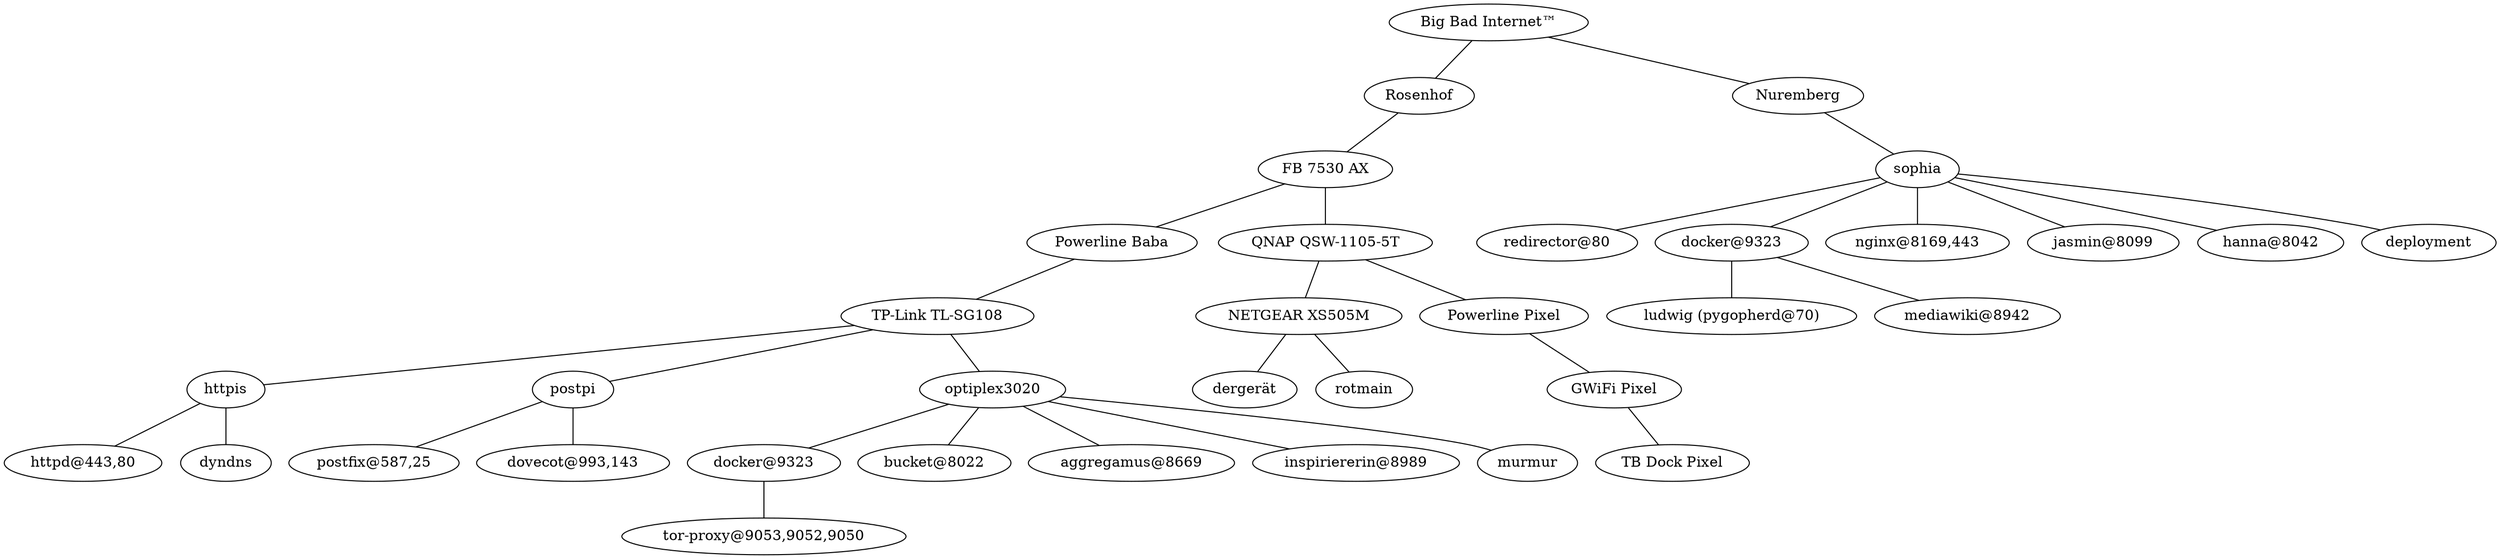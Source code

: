 graph {
  "Big Bad Internet™" -- Rosenhof

  Rosenhof -- "FB 7530 AX"
  "FB 7530 AX" -- "Powerline Baba"
  "FB 7530 AX" -- "QNAP QSW-1105-5T"
  "QNAP QSW-1105-5T" -- "NETGEAR XS505M"
  "NETGEAR XS505M" -- dergerät
  "QNAP QSW-1105-5T" -- "Powerline Pixel"
  "Powerline Pixel" -- "GWiFi Pixel"
  "GWiFi Pixel" -- "TB Dock Pixel"
  "Powerline Baba" -- "TP-Link TL-SG108"

  "NETGEAR XS505M" -- rotmain

  "TP-Link TL-SG108" -- httpis
  httpis -- "httpd@443,80"
  httpis -- dyndns

  "TP-Link TL-SG108" -- postpi
  postpi -- "postfix@587,25"
  postpi -- "dovecot@993,143"

  "TP-Link TL-SG108" -- optiplex3020
  dockerop [label="docker@9323"]
  optiplex3020 -- dockerop
  dockerop -- "tor-proxy@9053,9052,9050"
  optiplex3020 -- "bucket@8022"
  optiplex3020 -- "aggregamus@8669"
  optiplex3020 -- "inspiriererin@8989"
  optiplex3020 -- murmur

  "Big Bad Internet™" -- Nuremberg
  Nuremberg -- sophia
  redirectorkek [label="redirector@80"]
  dockersophia [label="docker@9323"]
  sophia -- "nginx@8169,443"
  sophia -- dockersophia
  dockersophia -- "ludwig (pygopherd@70)"
  dockersophia -- "mediawiki@8942"
  sophia -- redirectorkek
  sophia -- "jasmin@8099"
  sophia -- "hanna@8042"
  sophia -- deployment
}

